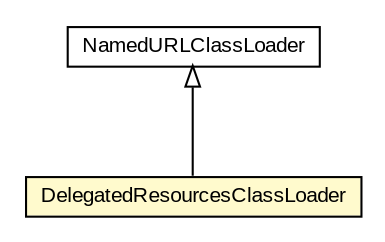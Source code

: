 #!/usr/local/bin/dot
#
# Class diagram 
# Generated by UMLGraph version R5_6-24-gf6e263 (http://www.umlgraph.org/)
#

digraph G {
	edge [fontname="arial",fontsize=10,labelfontname="arial",labelfontsize=10];
	node [fontname="arial",fontsize=10,shape=plaintext];
	nodesep=0.25;
	ranksep=0.5;
	// com.google.code.play2.provider.play27.run.NamedURLClassLoader
	c146 [label=<<table title="com.google.code.play2.provider.play27.run.NamedURLClassLoader" border="0" cellborder="1" cellspacing="0" cellpadding="2" port="p" href="./NamedURLClassLoader.html">
		<tr><td><table border="0" cellspacing="0" cellpadding="1">
<tr><td align="center" balign="center"> NamedURLClassLoader </td></tr>
		</table></td></tr>
		</table>>, URL="./NamedURLClassLoader.html", fontname="arial", fontcolor="black", fontsize=10.0];
	// com.google.code.play2.provider.play27.run.DelegatedResourcesClassLoader
	c147 [label=<<table title="com.google.code.play2.provider.play27.run.DelegatedResourcesClassLoader" border="0" cellborder="1" cellspacing="0" cellpadding="2" port="p" bgcolor="lemonChiffon" href="./DelegatedResourcesClassLoader.html">
		<tr><td><table border="0" cellspacing="0" cellpadding="1">
<tr><td align="center" balign="center"> DelegatedResourcesClassLoader </td></tr>
		</table></td></tr>
		</table>>, URL="./DelegatedResourcesClassLoader.html", fontname="arial", fontcolor="black", fontsize=10.0];
	//com.google.code.play2.provider.play27.run.DelegatedResourcesClassLoader extends com.google.code.play2.provider.play27.run.NamedURLClassLoader
	c146:p -> c147:p [dir=back,arrowtail=empty];
}

